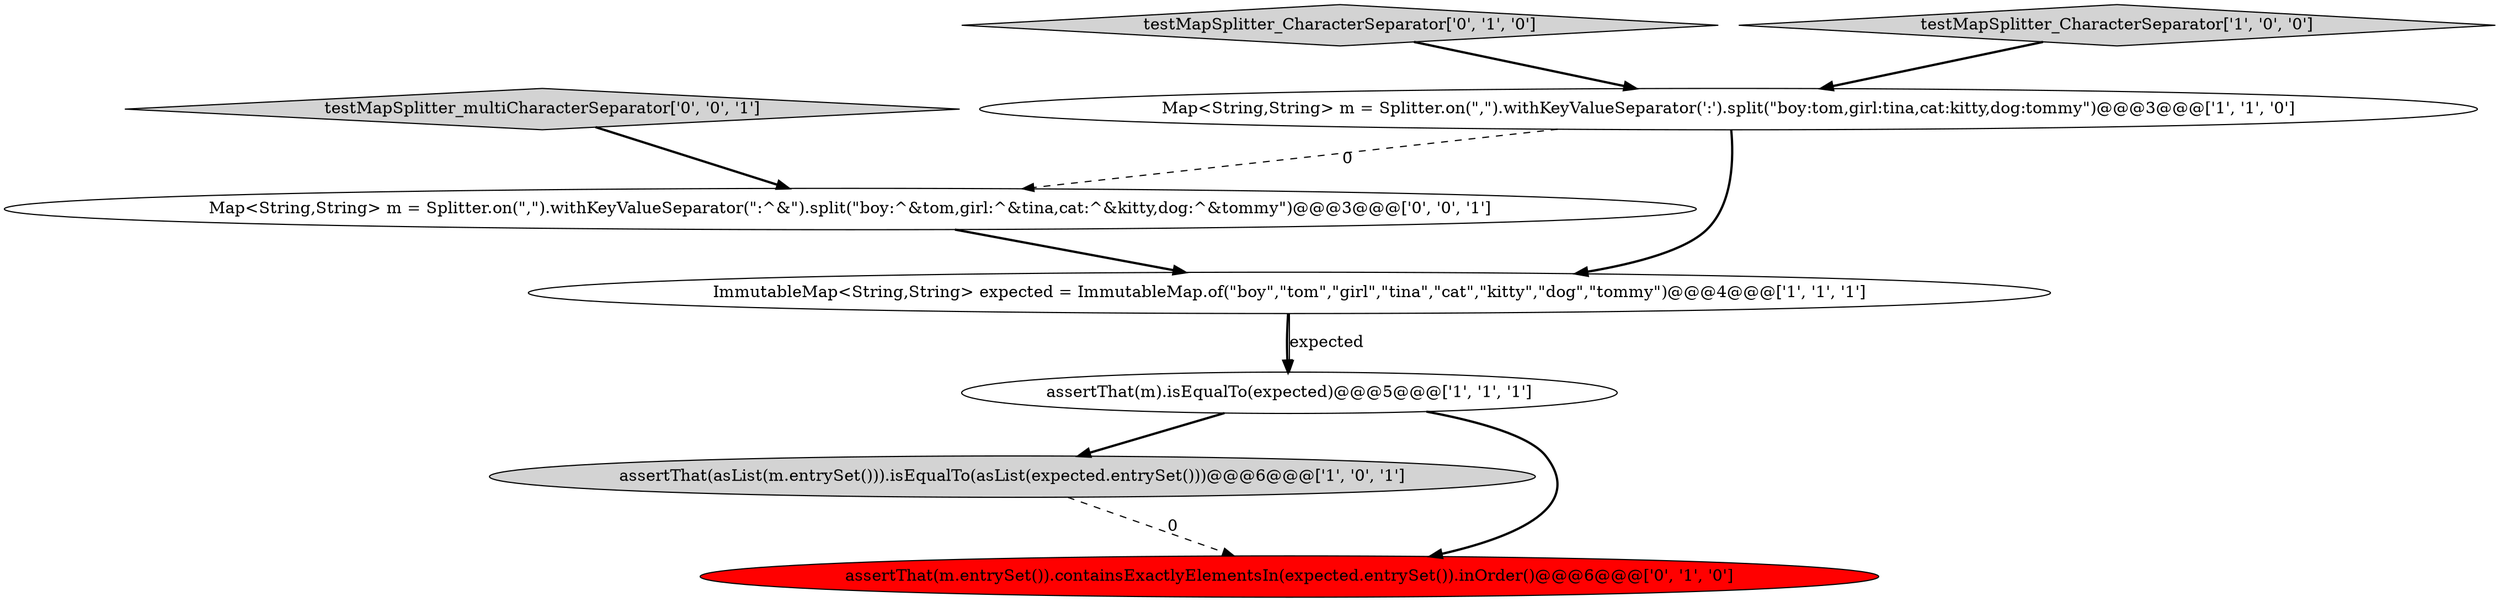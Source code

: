 digraph {
1 [style = filled, label = "Map<String,String> m = Splitter.on(\",\").withKeyValueSeparator(':').split(\"boy:tom,girl:tina,cat:kitty,dog:tommy\")@@@3@@@['1', '1', '0']", fillcolor = white, shape = ellipse image = "AAA0AAABBB1BBB"];
8 [style = filled, label = "Map<String,String> m = Splitter.on(\",\").withKeyValueSeparator(\":^&\").split(\"boy:^&tom,girl:^&tina,cat:^&kitty,dog:^&tommy\")@@@3@@@['0', '0', '1']", fillcolor = white, shape = ellipse image = "AAA0AAABBB3BBB"];
5 [style = filled, label = "testMapSplitter_CharacterSeparator['0', '1', '0']", fillcolor = lightgray, shape = diamond image = "AAA0AAABBB2BBB"];
0 [style = filled, label = "assertThat(asList(m.entrySet())).isEqualTo(asList(expected.entrySet()))@@@6@@@['1', '0', '1']", fillcolor = lightgray, shape = ellipse image = "AAA0AAABBB1BBB"];
6 [style = filled, label = "assertThat(m.entrySet()).containsExactlyElementsIn(expected.entrySet()).inOrder()@@@6@@@['0', '1', '0']", fillcolor = red, shape = ellipse image = "AAA1AAABBB2BBB"];
3 [style = filled, label = "testMapSplitter_CharacterSeparator['1', '0', '0']", fillcolor = lightgray, shape = diamond image = "AAA0AAABBB1BBB"];
2 [style = filled, label = "ImmutableMap<String,String> expected = ImmutableMap.of(\"boy\",\"tom\",\"girl\",\"tina\",\"cat\",\"kitty\",\"dog\",\"tommy\")@@@4@@@['1', '1', '1']", fillcolor = white, shape = ellipse image = "AAA0AAABBB1BBB"];
4 [style = filled, label = "assertThat(m).isEqualTo(expected)@@@5@@@['1', '1', '1']", fillcolor = white, shape = ellipse image = "AAA0AAABBB1BBB"];
7 [style = filled, label = "testMapSplitter_multiCharacterSeparator['0', '0', '1']", fillcolor = lightgray, shape = diamond image = "AAA0AAABBB3BBB"];
5->1 [style = bold, label=""];
1->8 [style = dashed, label="0"];
1->2 [style = bold, label=""];
3->1 [style = bold, label=""];
8->2 [style = bold, label=""];
7->8 [style = bold, label=""];
2->4 [style = bold, label=""];
4->6 [style = bold, label=""];
2->4 [style = solid, label="expected"];
4->0 [style = bold, label=""];
0->6 [style = dashed, label="0"];
}
